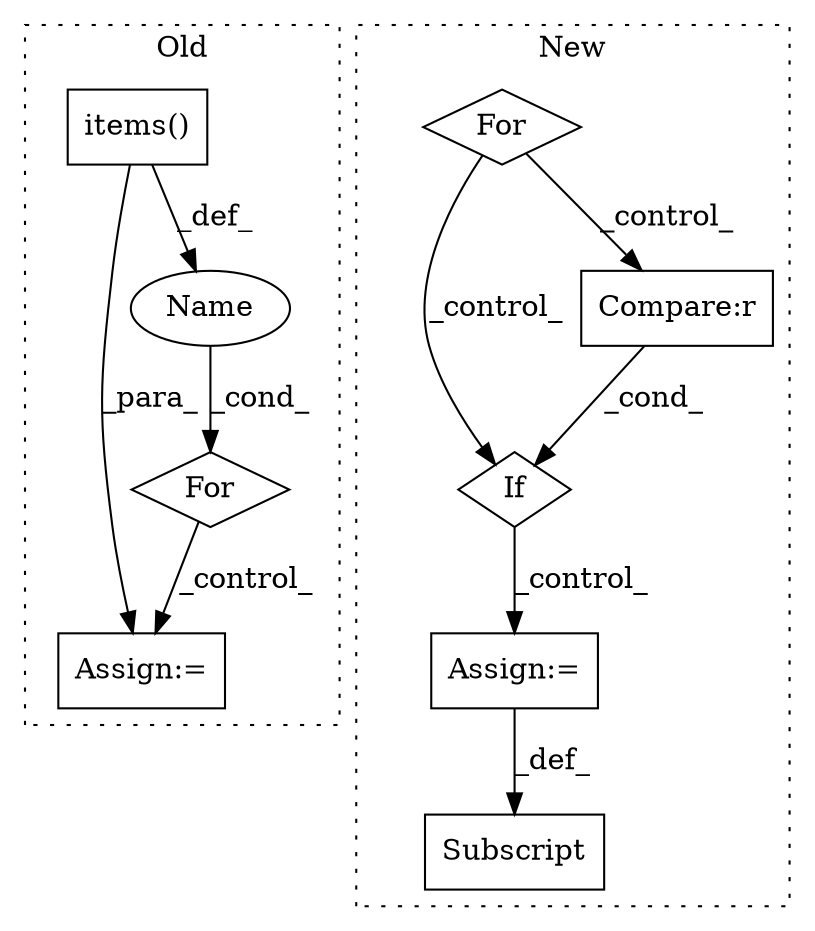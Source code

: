 digraph G {
subgraph cluster0 {
1 [label="items()" a="75" s="22657" l="21" shape="box"];
4 [label="For" a="107" s="22639,22678" l="4,14" shape="diamond"];
6 [label="Assign:=" a="68" s="22695" l="3" shape="box"];
7 [label="Name" a="87" s="22648" l="5" shape="ellipse"];
label = "Old";
style="dotted";
}
subgraph cluster1 {
2 [label="If" a="96" s="22769" l="3" shape="diamond"];
3 [label="Assign:=" a="68" s="22916" l="3" shape="box"];
5 [label="Compare:r" a="40" s="22772" l="19" shape="box"];
8 [label="For" a="107" s="22561,22595" l="4,76" shape="diamond"];
9 [label="Subscript" a="63" s="22894,0" l="22,0" shape="box"];
label = "New";
style="dotted";
}
1 -> 6 [label="_para_"];
1 -> 7 [label="_def_"];
2 -> 3 [label="_control_"];
3 -> 9 [label="_def_"];
4 -> 6 [label="_control_"];
5 -> 2 [label="_cond_"];
7 -> 4 [label="_cond_"];
8 -> 5 [label="_control_"];
8 -> 2 [label="_control_"];
}